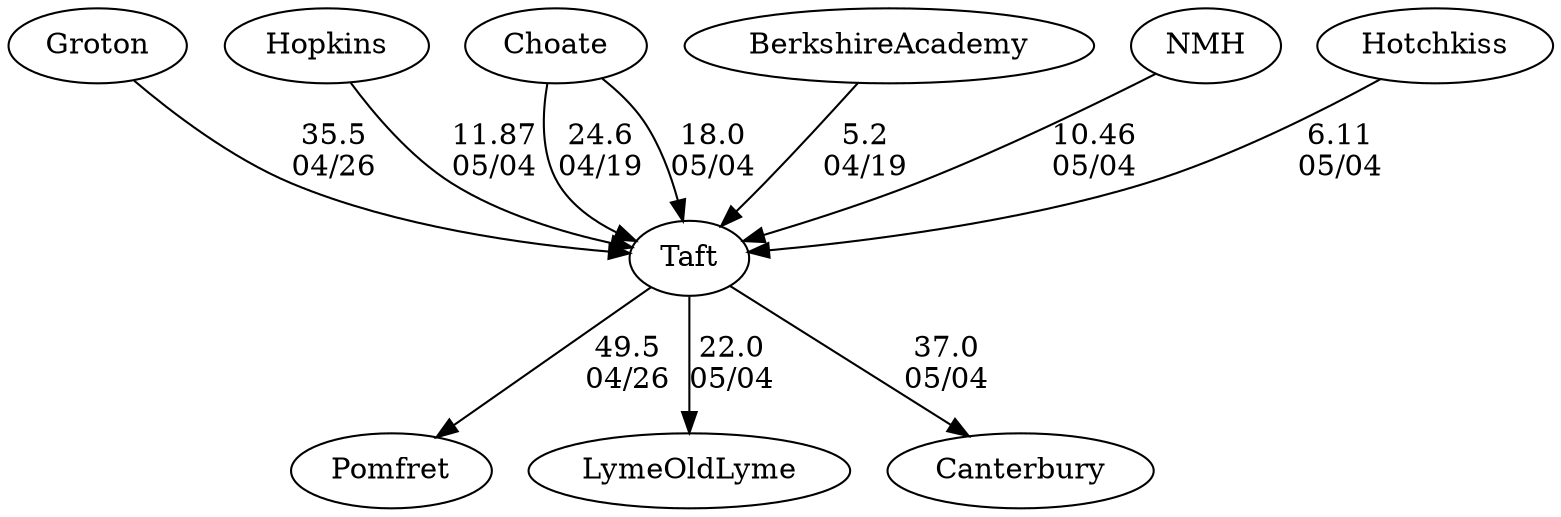 digraph girls4foursTaft {Groton [URL="girls4foursTaftGroton.html"];Pomfret [URL="girls4foursTaftPomfret.html"];Hopkins [URL="girls4foursTaftHopkins.html"];Choate [URL="girls4foursTaftChoate.html"];BerkshireAcademy [URL="girls4foursTaftBerkshireAcademy.html"];NMH [URL="girls4foursTaftNMH.html"];Hotchkiss [URL="girls4foursTaftHotchkiss.html"];LymeOldLyme [URL="girls4foursTaftLymeOldLyme.html"];Canterbury [URL="girls4foursTaftCanterbury.html"];Taft [URL="girls4foursTaftTaft.html"];Groton -> Taft[label="35.5
04/26", weight="65", tooltip="NEIRA Girls Fours, Pomfret v. Dexter-Southfield, Groton, Taft			
Distance: 1500m Conditions: Tailwind (9-12mph) with occasional gusts. Good water for first 500-700 meters, increasing chop for second half of race. Overall, decent conditions. Comments: Alternated races with boys. Order of girls races: G4, G3, G2, G1.
None", URL="https://www.row2k.com/results/resultspage.cfm?UID=5150789F21FD9599874CA9451EBDC220&cat=1", random="random"]; 
Taft -> Pomfret[label="49.5
04/26", weight="51", tooltip="NEIRA Girls Fours, Pomfret v. Dexter-Southfield, Groton, Taft			
Distance: 1500m Conditions: Tailwind (9-12mph) with occasional gusts. Good water for first 500-700 meters, increasing chop for second half of race. Overall, decent conditions. Comments: Alternated races with boys. Order of girls races: G4, G3, G2, G1.
None", URL="https://www.row2k.com/results/resultspage.cfm?UID=5150789F21FD9599874CA9451EBDC220&cat=1", random="random"]; 
Choate -> Taft[label="24.6
04/19", weight="76", tooltip="NEIRA Boys & Girls Fours,Berkshire v. Choate & Taft			
Distance: 1500 M Conditions: Warm, partly cloudy. Steady tailwind ~8-12 mph throughout the afternoon; strongest in the latter 1000 M. Comments: In the G2 race, Berkshire stopped before the finish line and drifted across. Thanks to Choate and Taft for traveling to Camp Sloane for our annual early season tilt.
None", URL="https://www.row2k.com/results/resultspage.cfm?UID=9D6EF532608DCE0FFB64EAEAE8781272&cat=5", random="random"]; 
BerkshireAcademy -> Taft[label="5.2
04/19", weight="95", tooltip="NEIRA Boys & Girls Fours,Berkshire v. Choate & Taft			
Distance: 1500 M Conditions: Warm, partly cloudy. Steady tailwind ~8-12 mph throughout the afternoon; strongest in the latter 1000 M. Comments: In the G2 race, Berkshire stopped before the finish line and drifted across. Thanks to Choate and Taft for traveling to Camp Sloane for our annual early season tilt.
None", URL="https://www.row2k.com/results/resultspage.cfm?UID=9D6EF532608DCE0FFB64EAEAE8781272&cat=5", random="random"]; 
Choate -> Taft[label="18.0
05/04", weight="82", tooltip="Founder's Day Regatta			
", URL="", random="random"]; 
Hopkins -> Taft[label="11.87
05/04", weight="89", tooltip="Founder's Day Regatta			
", URL="", random="random"]; 
NMH -> Taft[label="10.46
05/04", weight="90", tooltip="Founder's Day Regatta			
", URL="", random="random"]; 
Hotchkiss -> Taft[label="6.11
05/04", weight="94", tooltip="Founder's Day Regatta			
", URL="", random="random"]; 
Taft -> LymeOldLyme[label="22.0
05/04", weight="78", tooltip="Founder's Day Regatta			
", URL="", random="random"]; 
Taft -> Canterbury[label="37.0
05/04", weight="63", tooltip="Founder's Day Regatta			
", URL="", random="random"]}